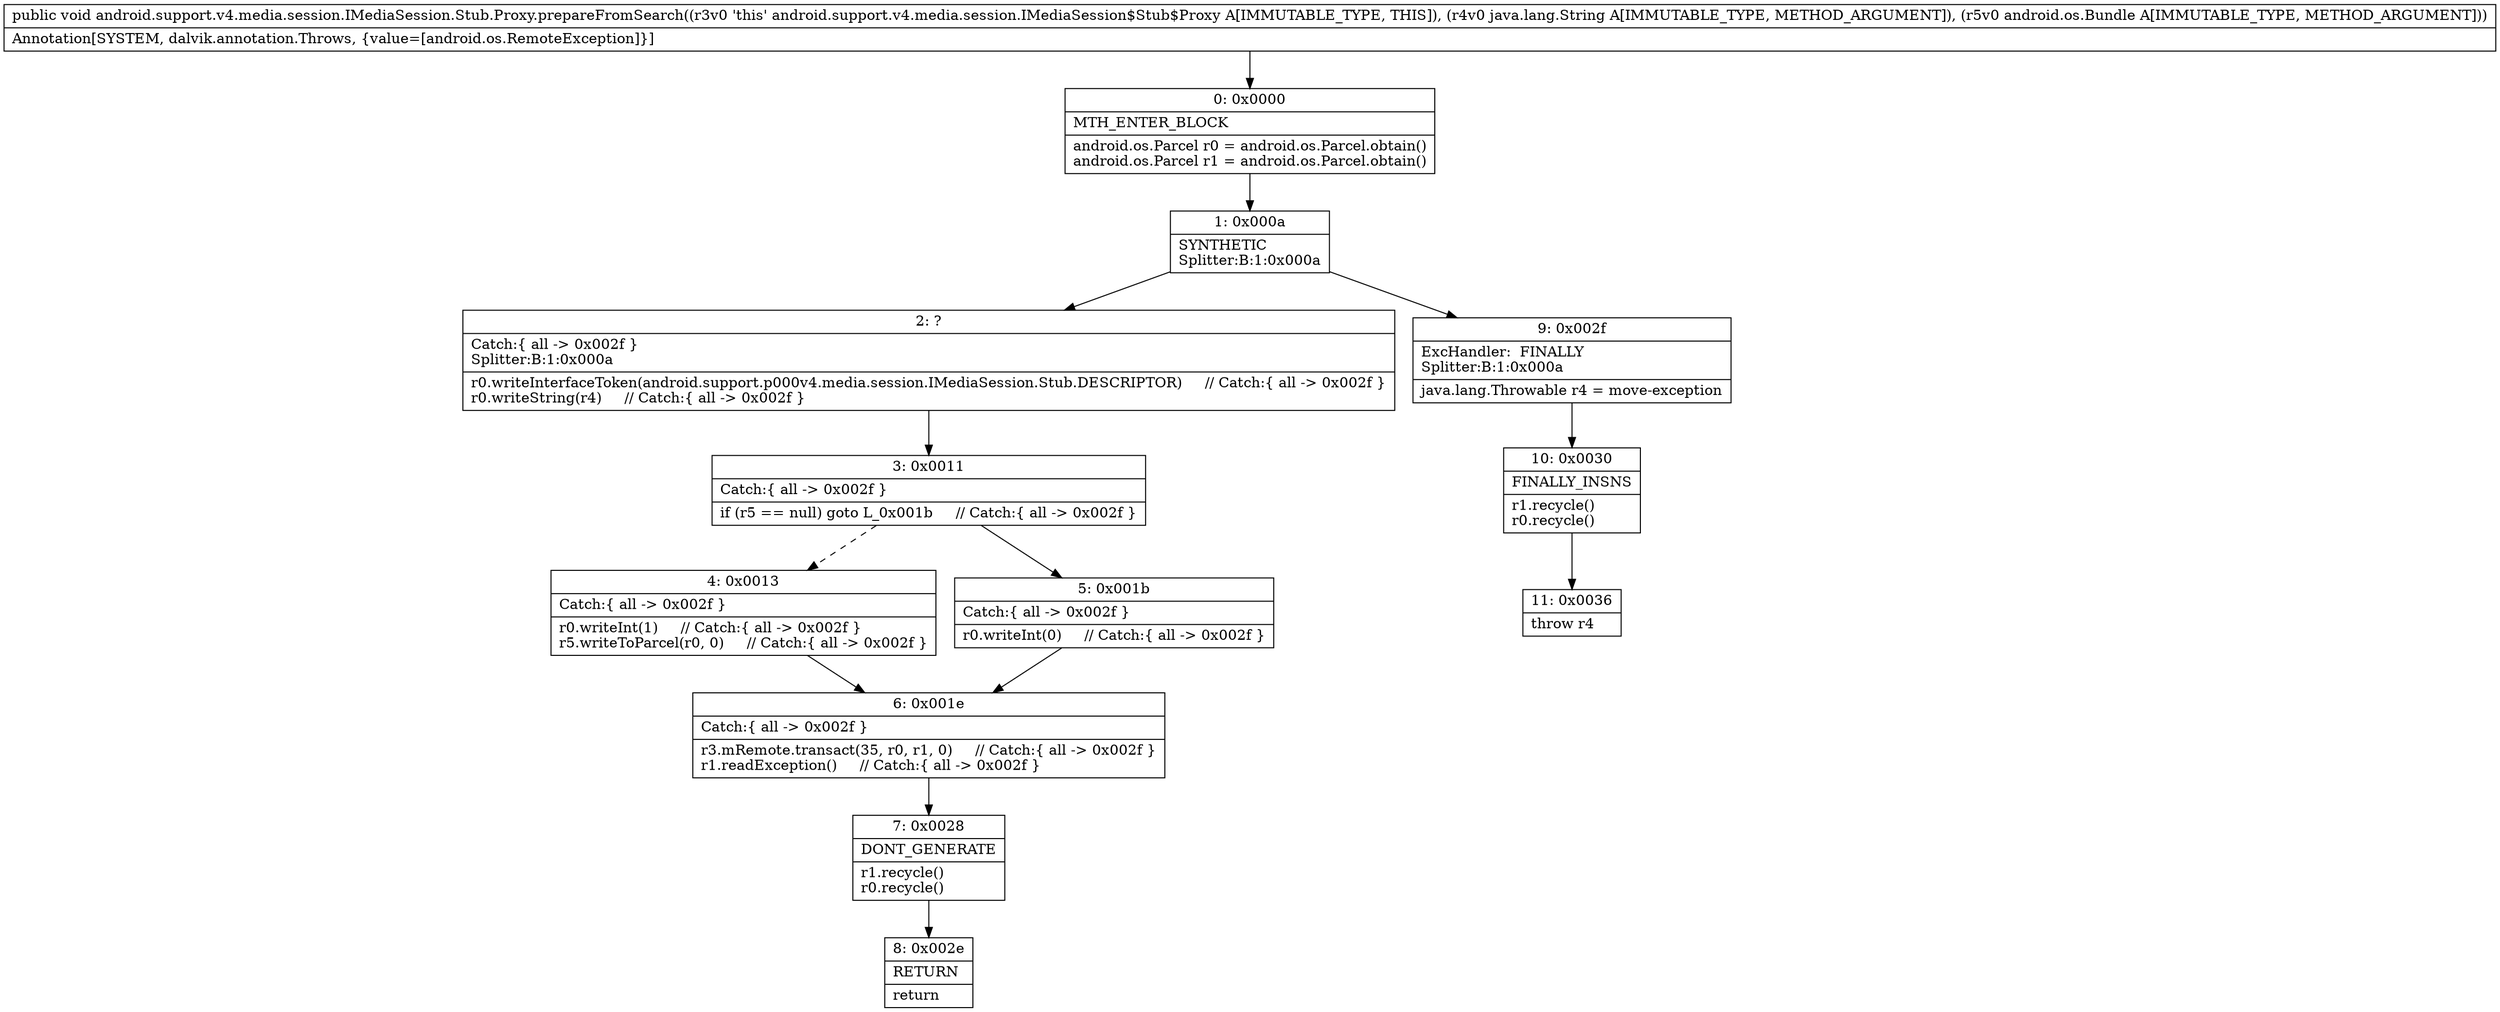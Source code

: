 digraph "CFG forandroid.support.v4.media.session.IMediaSession.Stub.Proxy.prepareFromSearch(Ljava\/lang\/String;Landroid\/os\/Bundle;)V" {
Node_0 [shape=record,label="{0\:\ 0x0000|MTH_ENTER_BLOCK\l|android.os.Parcel r0 = android.os.Parcel.obtain()\landroid.os.Parcel r1 = android.os.Parcel.obtain()\l}"];
Node_1 [shape=record,label="{1\:\ 0x000a|SYNTHETIC\lSplitter:B:1:0x000a\l}"];
Node_2 [shape=record,label="{2\:\ ?|Catch:\{ all \-\> 0x002f \}\lSplitter:B:1:0x000a\l|r0.writeInterfaceToken(android.support.p000v4.media.session.IMediaSession.Stub.DESCRIPTOR)     \/\/ Catch:\{ all \-\> 0x002f \}\lr0.writeString(r4)     \/\/ Catch:\{ all \-\> 0x002f \}\l}"];
Node_3 [shape=record,label="{3\:\ 0x0011|Catch:\{ all \-\> 0x002f \}\l|if (r5 == null) goto L_0x001b     \/\/ Catch:\{ all \-\> 0x002f \}\l}"];
Node_4 [shape=record,label="{4\:\ 0x0013|Catch:\{ all \-\> 0x002f \}\l|r0.writeInt(1)     \/\/ Catch:\{ all \-\> 0x002f \}\lr5.writeToParcel(r0, 0)     \/\/ Catch:\{ all \-\> 0x002f \}\l}"];
Node_5 [shape=record,label="{5\:\ 0x001b|Catch:\{ all \-\> 0x002f \}\l|r0.writeInt(0)     \/\/ Catch:\{ all \-\> 0x002f \}\l}"];
Node_6 [shape=record,label="{6\:\ 0x001e|Catch:\{ all \-\> 0x002f \}\l|r3.mRemote.transact(35, r0, r1, 0)     \/\/ Catch:\{ all \-\> 0x002f \}\lr1.readException()     \/\/ Catch:\{ all \-\> 0x002f \}\l}"];
Node_7 [shape=record,label="{7\:\ 0x0028|DONT_GENERATE\l|r1.recycle()\lr0.recycle()\l}"];
Node_8 [shape=record,label="{8\:\ 0x002e|RETURN\l|return\l}"];
Node_9 [shape=record,label="{9\:\ 0x002f|ExcHandler:  FINALLY\lSplitter:B:1:0x000a\l|java.lang.Throwable r4 = move\-exception\l}"];
Node_10 [shape=record,label="{10\:\ 0x0030|FINALLY_INSNS\l|r1.recycle()\lr0.recycle()\l}"];
Node_11 [shape=record,label="{11\:\ 0x0036|throw r4\l}"];
MethodNode[shape=record,label="{public void android.support.v4.media.session.IMediaSession.Stub.Proxy.prepareFromSearch((r3v0 'this' android.support.v4.media.session.IMediaSession$Stub$Proxy A[IMMUTABLE_TYPE, THIS]), (r4v0 java.lang.String A[IMMUTABLE_TYPE, METHOD_ARGUMENT]), (r5v0 android.os.Bundle A[IMMUTABLE_TYPE, METHOD_ARGUMENT]))  | Annotation[SYSTEM, dalvik.annotation.Throws, \{value=[android.os.RemoteException]\}]\l}"];
MethodNode -> Node_0;
Node_0 -> Node_1;
Node_1 -> Node_2;
Node_1 -> Node_9;
Node_2 -> Node_3;
Node_3 -> Node_4[style=dashed];
Node_3 -> Node_5;
Node_4 -> Node_6;
Node_5 -> Node_6;
Node_6 -> Node_7;
Node_7 -> Node_8;
Node_9 -> Node_10;
Node_10 -> Node_11;
}

